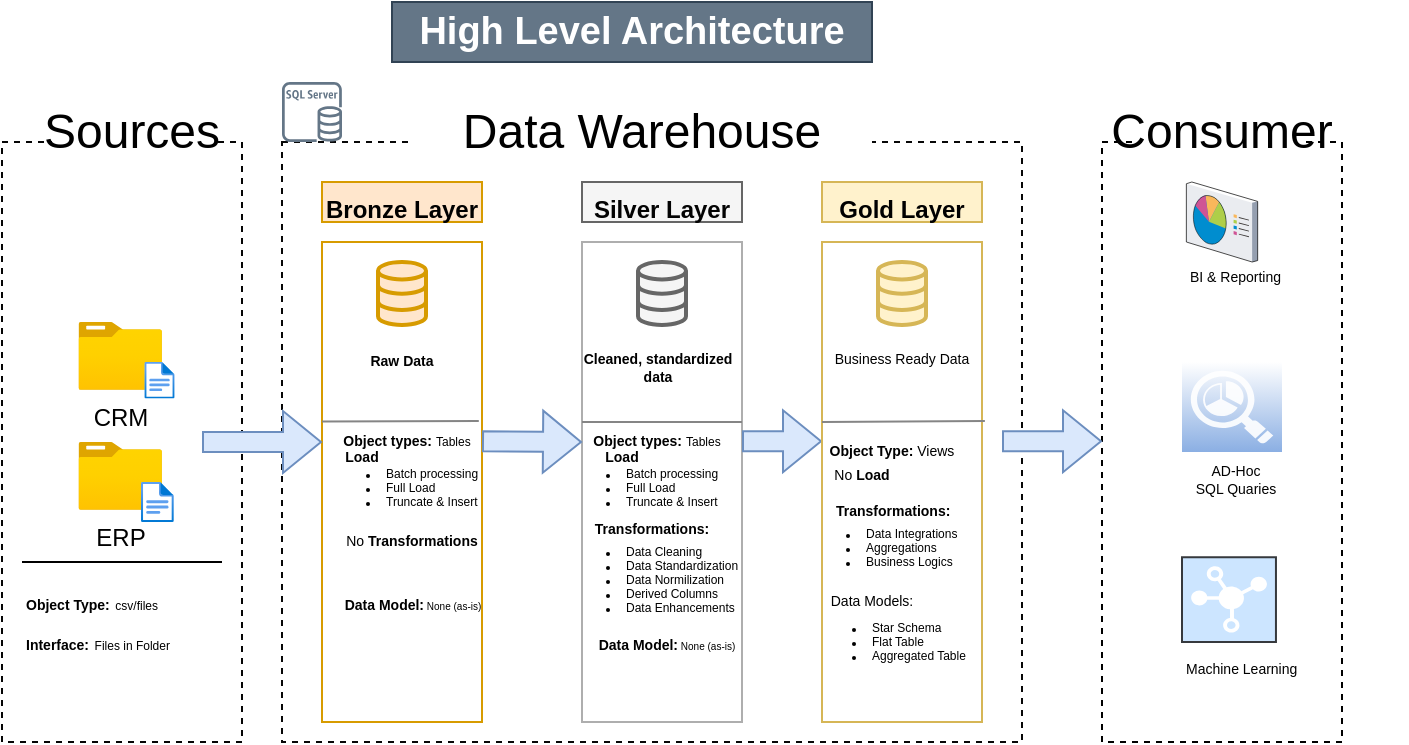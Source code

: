<mxfile version="27.0.9">
  <diagram name="Page-1" id="mZWKvXX2750u2gbbrLV3">
    <mxGraphModel dx="684" dy="401" grid="1" gridSize="10" guides="1" tooltips="1" connect="1" arrows="1" fold="1" page="1" pageScale="1" pageWidth="850" pageHeight="1100" math="0" shadow="0">
      <root>
        <mxCell id="0" />
        <mxCell id="1" parent="0" />
        <mxCell id="aH_6M-BNbj2o4Ep79qbO-80" value="" style="group" parent="1" vertex="1" connectable="0">
          <mxGeometry x="360" y="130" width="110" height="270" as="geometry" />
        </mxCell>
        <mxCell id="aH_6M-BNbj2o4Ep79qbO-42" value="" style="rounded=0;whiteSpace=wrap;html=1;fillColor=none;strokeColor=#AEAEAE;fontSize=20;" parent="aH_6M-BNbj2o4Ep79qbO-80" vertex="1">
          <mxGeometry x="20" y="30" width="80" height="240" as="geometry" />
        </mxCell>
        <mxCell id="aH_6M-BNbj2o4Ep79qbO-12" value="&lt;span style=&quot;font-size: 12px;&quot;&gt;Silver Layer&lt;/span&gt;" style="rounded=0;whiteSpace=wrap;html=1;fillColor=#f5f5f5;strokeColor=#666666;fontSize=20;fontColor=#030303;fontStyle=1" parent="aH_6M-BNbj2o4Ep79qbO-80" vertex="1">
          <mxGeometry x="20" width="80" height="20" as="geometry" />
        </mxCell>
        <mxCell id="aH_6M-BNbj2o4Ep79qbO-36" value="Cleaned, standardized data" style="text;html=1;align=center;verticalAlign=middle;whiteSpace=wrap;rounded=0;fontSize=7;fontStyle=1" parent="aH_6M-BNbj2o4Ep79qbO-80" vertex="1">
          <mxGeometry x="17.5" y="82.39" width="80" height="21.74" as="geometry" />
        </mxCell>
        <mxCell id="aH_6M-BNbj2o4Ep79qbO-45" value="" style="html=1;verticalLabelPosition=bottom;align=center;labelBackgroundColor=#ffffff;verticalAlign=top;strokeWidth=2;strokeColor=#666666;shadow=0;dashed=0;shape=mxgraph.ios7.icons.data;fillColor=#f5f5f5;fontColor=#333333;" parent="aH_6M-BNbj2o4Ep79qbO-80" vertex="1">
          <mxGeometry x="48" y="40" width="24" height="31.51" as="geometry" />
        </mxCell>
        <mxCell id="aH_6M-BNbj2o4Ep79qbO-46" value="&lt;b&gt;Object types:&lt;/b&gt; &lt;font style=&quot;font-size: 6px;&quot;&gt;Tables&lt;/font&gt;" style="text;html=1;align=center;verticalAlign=middle;whiteSpace=wrap;rounded=0;fontSize=7;" parent="aH_6M-BNbj2o4Ep79qbO-80" vertex="1">
          <mxGeometry x="20" y="125" width="75" height="10" as="geometry" />
        </mxCell>
        <mxCell id="aH_6M-BNbj2o4Ep79qbO-48" value="&lt;ul&gt;&lt;li&gt;&lt;font&gt;Batch processing&lt;/font&gt;&lt;/li&gt;&lt;li&gt;&lt;font&gt;Full Load&lt;/font&gt;&lt;/li&gt;&lt;li&gt;&lt;font&gt;Truncate &amp;amp; Insert&lt;/font&gt;&lt;/li&gt;&lt;/ul&gt;" style="text;html=1;align=left;verticalAlign=middle;whiteSpace=wrap;rounded=0;fillColor=none;fontSize=6;" parent="aH_6M-BNbj2o4Ep79qbO-80" vertex="1">
          <mxGeometry y="150" width="110" height="5" as="geometry" />
        </mxCell>
        <mxCell id="aH_6M-BNbj2o4Ep79qbO-50" value="Transformations:" style="text;html=1;align=center;verticalAlign=middle;whiteSpace=wrap;rounded=0;fontSize=7;fontStyle=1" parent="aH_6M-BNbj2o4Ep79qbO-80" vertex="1">
          <mxGeometry x="15" y="163.91" width="80" height="20" as="geometry" />
        </mxCell>
        <mxCell id="aH_6M-BNbj2o4Ep79qbO-51" value="&lt;ul&gt;&lt;li&gt;Data Cleaning&lt;/li&gt;&lt;li&gt;Data Standardization&lt;/li&gt;&lt;li&gt;Data Normilization&lt;/li&gt;&lt;li&gt;Derived Columns&lt;/li&gt;&lt;li&gt;Data Enhancements&lt;/li&gt;&lt;/ul&gt;" style="text;html=1;align=left;verticalAlign=middle;whiteSpace=wrap;rounded=0;fontSize=6;" parent="aH_6M-BNbj2o4Ep79qbO-80" vertex="1">
          <mxGeometry y="183.91" width="100" height="30" as="geometry" />
        </mxCell>
        <mxCell id="aH_6M-BNbj2o4Ep79qbO-53" value="&lt;font style=&quot;font-size: 7px;&quot;&gt;&lt;b&gt;Data Model:&lt;/b&gt;&lt;/font&gt;&lt;font style=&quot;font-size: 5px;&quot;&gt; &lt;font style=&quot;&quot;&gt;None (as-is)&lt;/font&gt;&lt;/font&gt;" style="text;html=1;align=center;verticalAlign=middle;whiteSpace=wrap;rounded=0;" parent="aH_6M-BNbj2o4Ep79qbO-80" vertex="1">
          <mxGeometry x="25" y="215" width="75" height="30" as="geometry" />
        </mxCell>
        <mxCell id="aH_6M-BNbj2o4Ep79qbO-4" value="" style="rounded=0;whiteSpace=wrap;html=1;fillColor=none;strokeColor=#070707;fontSize=20;dashed=1;" parent="1" vertex="1">
          <mxGeometry x="230" y="110" width="370" height="300" as="geometry" />
        </mxCell>
        <mxCell id="aH_6M-BNbj2o4Ep79qbO-1" value="High Level Architecture" style="text;html=1;align=center;verticalAlign=middle;whiteSpace=wrap;rounded=0;fillColor=#647687;fontStyle=1;fontSize=19;fontColor=#ffffff;strokeColor=#314354;" parent="1" vertex="1">
          <mxGeometry x="285" y="40" width="240" height="30" as="geometry" />
        </mxCell>
        <mxCell id="aH_6M-BNbj2o4Ep79qbO-5" value="Data Warehouse" style="rounded=0;whiteSpace=wrap;html=1;fillColor=default;strokeColor=none;fontSize=24;" parent="1" vertex="1">
          <mxGeometry x="295" y="90" width="230" height="30" as="geometry" />
        </mxCell>
        <mxCell id="aH_6M-BNbj2o4Ep79qbO-6" value="" style="rounded=0;whiteSpace=wrap;html=1;fillColor=none;strokeColor=default;glass=0;dashed=1;" parent="1" vertex="1">
          <mxGeometry x="640" y="110" width="120" height="300" as="geometry" />
        </mxCell>
        <mxCell id="aH_6M-BNbj2o4Ep79qbO-8" value="&lt;font style=&quot;font-size: 12px;&quot;&gt;Bronze Layer&lt;/font&gt;" style="rounded=0;whiteSpace=wrap;html=1;fillColor=#ffe6cc;strokeColor=#d79b00;fontSize=20;fontStyle=1" parent="1" vertex="1">
          <mxGeometry x="250" y="130" width="80" height="20" as="geometry" />
        </mxCell>
        <mxCell id="aH_6M-BNbj2o4Ep79qbO-10" value="" style="rounded=0;whiteSpace=wrap;html=1;fillColor=none;strokeColor=#d79b00;fontSize=20;" parent="1" vertex="1">
          <mxGeometry x="250" y="160" width="80" height="240" as="geometry" />
        </mxCell>
        <mxCell id="aH_6M-BNbj2o4Ep79qbO-31" value="" style="html=1;verticalLabelPosition=bottom;align=center;labelBackgroundColor=#ffffff;verticalAlign=top;strokeWidth=2;strokeColor=#d79b00;shadow=0;dashed=0;shape=mxgraph.ios7.icons.data;fillColor=#ffe6cc;" parent="1" vertex="1">
          <mxGeometry x="278" y="170" width="24" height="31.51" as="geometry" />
        </mxCell>
        <mxCell id="aH_6M-BNbj2o4Ep79qbO-34" value="Raw Data" style="text;html=1;align=center;verticalAlign=middle;whiteSpace=wrap;rounded=0;fontSize=7;fontStyle=1" parent="1" vertex="1">
          <mxGeometry x="260" y="210" width="60" height="20" as="geometry" />
        </mxCell>
        <mxCell id="aH_6M-BNbj2o4Ep79qbO-38" value="" style="endArrow=none;html=1;rounded=0;entryX=-0.012;entryY=0.524;entryDx=0;entryDy=0;entryPerimeter=0;strokeColor=light-dark(#858585, #ededed);exitX=0.98;exitY=0.373;exitDx=0;exitDy=0;exitPerimeter=0;" parent="1" source="aH_6M-BNbj2o4Ep79qbO-10" edge="1">
          <mxGeometry width="50" height="50" relative="1" as="geometry">
            <mxPoint x="326.96" y="249.62" as="sourcePoint" />
            <mxPoint x="250.0" y="249.81" as="targetPoint" />
          </mxGeometry>
        </mxCell>
        <mxCell id="aH_6M-BNbj2o4Ep79qbO-47" value="&lt;font&gt;Load&lt;/font&gt;" style="text;html=1;align=center;verticalAlign=middle;whiteSpace=wrap;rounded=0;fontStyle=1;fontSize=7;" parent="1" vertex="1">
          <mxGeometry x="370" y="265" width="60" height="5" as="geometry" />
        </mxCell>
        <mxCell id="aH_6M-BNbj2o4Ep79qbO-56" value="&lt;b&gt;Object types:&lt;/b&gt; &lt;font style=&quot;font-size: 6px;&quot;&gt;Tables&lt;/font&gt;" style="text;html=1;align=center;verticalAlign=middle;whiteSpace=wrap;rounded=0;fontSize=7;" parent="1" vertex="1">
          <mxGeometry x="255" y="255" width="75" height="10" as="geometry" />
        </mxCell>
        <mxCell id="aH_6M-BNbj2o4Ep79qbO-57" value="&lt;font&gt;Load&lt;/font&gt;" style="text;html=1;align=center;verticalAlign=middle;whiteSpace=wrap;rounded=0;fontStyle=1;fontSize=7;" parent="1" vertex="1">
          <mxGeometry x="240" y="265" width="60" height="5" as="geometry" />
        </mxCell>
        <mxCell id="aH_6M-BNbj2o4Ep79qbO-58" value="&lt;ul&gt;&lt;li&gt;&lt;font&gt;Batch processing&lt;/font&gt;&lt;/li&gt;&lt;li&gt;&lt;font&gt;Full Load&lt;/font&gt;&lt;/li&gt;&lt;li&gt;&lt;font&gt;Truncate &amp;amp; Insert&lt;/font&gt;&lt;/li&gt;&lt;/ul&gt;" style="text;html=1;align=left;verticalAlign=middle;whiteSpace=wrap;rounded=0;fillColor=none;fontSize=6;" parent="1" vertex="1">
          <mxGeometry x="240" y="280" width="110" height="5" as="geometry" />
        </mxCell>
        <mxCell id="aH_6M-BNbj2o4Ep79qbO-59" value="&lt;span style=&quot;font-weight: normal;&quot;&gt;No&lt;/span&gt; Transformations" style="text;html=1;align=center;verticalAlign=middle;whiteSpace=wrap;rounded=0;fontSize=7;fontStyle=1" parent="1" vertex="1">
          <mxGeometry x="255" y="300" width="80" height="20" as="geometry" />
        </mxCell>
        <mxCell id="aH_6M-BNbj2o4Ep79qbO-60" value="&lt;font style=&quot;font-size: 7px;&quot;&gt;&lt;b&gt;Data Model:&lt;/b&gt;&lt;/font&gt;&lt;font style=&quot;font-size: 5px;&quot;&gt; &lt;font style=&quot;&quot;&gt;None (as-is)&lt;/font&gt;&lt;/font&gt;" style="text;html=1;align=center;verticalAlign=middle;whiteSpace=wrap;rounded=0;" parent="1" vertex="1">
          <mxGeometry x="257.5" y="325" width="75" height="30" as="geometry" />
        </mxCell>
        <mxCell id="aH_6M-BNbj2o4Ep79qbO-67" value="" style="verticalLabelPosition=bottom;sketch=0;aspect=fixed;html=1;verticalAlign=top;strokeColor=none;align=center;outlineConnect=0;shape=mxgraph.citrix.reporting;" parent="1" vertex="1">
          <mxGeometry x="682.18" y="130" width="35.65" height="40" as="geometry" />
        </mxCell>
        <mxCell id="aH_6M-BNbj2o4Ep79qbO-68" value="" style="shadow=0;dashed=0;html=1;fillColor=default;labelPosition=center;verticalLabelPosition=bottom;verticalAlign=top;align=center;outlineConnect=0;shape=mxgraph.veeam.reporting;strokeColor=none;gradientColor=#7ea6e0;opacity=90;" parent="1" vertex="1">
          <mxGeometry x="680" y="220" width="50" height="45" as="geometry" />
        </mxCell>
        <mxCell id="aH_6M-BNbj2o4Ep79qbO-69" value="BI &amp;amp; Reporting" style="text;html=1;align=left;verticalAlign=middle;whiteSpace=wrap;rounded=0;fontSize=7;" parent="1" vertex="1">
          <mxGeometry x="682.18" y="170" width="110" height="16" as="geometry" />
        </mxCell>
        <mxCell id="aH_6M-BNbj2o4Ep79qbO-70" value="AD-Hoc&lt;div&gt;SQL Quaries&lt;/div&gt;" style="text;html=1;align=center;verticalAlign=middle;whiteSpace=wrap;rounded=0;fontSize=7;" parent="1" vertex="1">
          <mxGeometry x="667.18" y="274.46" width="80" height="10" as="geometry" />
        </mxCell>
        <mxCell id="aH_6M-BNbj2o4Ep79qbO-74" value="Machine Learning" style="text;html=1;align=left;verticalAlign=middle;whiteSpace=wrap;rounded=0;fontSize=7;" parent="1" vertex="1">
          <mxGeometry x="680" y="366" width="79.18" height="15" as="geometry" />
        </mxCell>
        <mxCell id="aH_6M-BNbj2o4Ep79qbO-75" value="" style="pointerEvents=1;shadow=0;dashed=0;html=1;strokeColor=#36393d;fillColor=#cce5ff;labelPosition=center;verticalLabelPosition=bottom;verticalAlign=top;align=center;outlineConnect=0;shape=mxgraph.veeam.dr_site;" parent="1" vertex="1">
          <mxGeometry x="680" y="317.6" width="46.98" height="42.4" as="geometry" />
        </mxCell>
        <mxCell id="aH_6M-BNbj2o4Ep79qbO-77" value="" style="group" parent="1" vertex="1" connectable="0">
          <mxGeometry x="90" y="110" width="130" height="300" as="geometry" />
        </mxCell>
        <mxCell id="aH_6M-BNbj2o4Ep79qbO-2" value="" style="rounded=0;whiteSpace=wrap;html=1;fillColor=none;strokeColor=#050505;dashed=1;" parent="aH_6M-BNbj2o4Ep79qbO-77" vertex="1">
          <mxGeometry width="120" height="300" as="geometry" />
        </mxCell>
        <mxCell id="aH_6M-BNbj2o4Ep79qbO-19" value="CRM" style="image;aspect=fixed;html=1;points=[];align=center;fontSize=12;image=img/lib/azure2/general/Folder_Blank.svg;" parent="aH_6M-BNbj2o4Ep79qbO-77" vertex="1">
          <mxGeometry x="38.21" y="90" width="41.79" height="33.91" as="geometry" />
        </mxCell>
        <mxCell id="aH_6M-BNbj2o4Ep79qbO-17" value="" style="aspect=fixed;html=1;align=center;fontSize=12;image=img/lib/azure2/general/File.svg;shape=image;labelBackgroundColor=default;verticalAlign=top;verticalLabelPosition=bottom;points=[];" parent="aH_6M-BNbj2o4Ep79qbO-77" vertex="1">
          <mxGeometry x="67.5" y="110" width="22.5" height="18.26" as="geometry" />
        </mxCell>
        <mxCell id="aH_6M-BNbj2o4Ep79qbO-20" value="ERP" style="image;aspect=fixed;html=1;points=[];align=center;fontSize=12;image=img/lib/azure2/general/Folder_Blank.svg;" parent="aH_6M-BNbj2o4Ep79qbO-77" vertex="1">
          <mxGeometry x="38.21" y="150" width="41.79" height="33.91" as="geometry" />
        </mxCell>
        <mxCell id="aH_6M-BNbj2o4Ep79qbO-22" value="" style="aspect=fixed;html=1;align=center;fontSize=12;image=img/lib/azure2/general/File.svg;shape=image;labelBackgroundColor=default;verticalAlign=top;verticalLabelPosition=bottom;points=[];" parent="aH_6M-BNbj2o4Ep79qbO-77" vertex="1">
          <mxGeometry x="65.36" y="170" width="24.64" height="20" as="geometry" />
        </mxCell>
        <mxCell id="aH_6M-BNbj2o4Ep79qbO-26" value="" style="endArrow=none;html=1;rounded=0;" parent="aH_6M-BNbj2o4Ep79qbO-77" edge="1">
          <mxGeometry width="50" height="50" relative="1" as="geometry">
            <mxPoint x="110" y="210" as="sourcePoint" />
            <mxPoint x="10" y="210" as="targetPoint" />
          </mxGeometry>
        </mxCell>
        <mxCell id="aH_6M-BNbj2o4Ep79qbO-27" value="&lt;font style=&quot;font-size: 7px;&quot;&gt;Object Type:&lt;/font&gt; &lt;span style=&quot;font-weight: normal;&quot;&gt;&lt;font style=&quot;font-size: 6px;&quot;&gt;csv/files&lt;/font&gt;&lt;/span&gt;" style="text;html=1;align=left;verticalAlign=middle;whiteSpace=wrap;rounded=0;fontStyle=1;fontSize=10;" parent="aH_6M-BNbj2o4Ep79qbO-77" vertex="1">
          <mxGeometry x="10" y="220" width="120" height="20" as="geometry" />
        </mxCell>
        <mxCell id="aH_6M-BNbj2o4Ep79qbO-29" value="&lt;font style=&quot;font-size: 7px;&quot;&gt;Interface:&lt;/font&gt;&lt;span style=&quot;font-weight: normal;&quot;&gt; &lt;font style=&quot;font-size: 6px;&quot;&gt;Files in Folder&lt;/font&gt;&lt;/span&gt;" style="text;html=1;align=left;verticalAlign=middle;whiteSpace=wrap;rounded=0;fontStyle=1;fontSize=10;" parent="aH_6M-BNbj2o4Ep79qbO-77" vertex="1">
          <mxGeometry x="10" y="240" width="120" height="20" as="geometry" />
        </mxCell>
        <mxCell id="aH_6M-BNbj2o4Ep79qbO-76" value="" style="shape=flexArrow;endArrow=classic;html=1;rounded=0;fillColor=#dae8fc;strokeColor=#6c8ebf;" parent="aH_6M-BNbj2o4Ep79qbO-77" edge="1">
          <mxGeometry width="50" height="50" relative="1" as="geometry">
            <mxPoint x="100" y="150" as="sourcePoint" />
            <mxPoint x="160" y="150" as="targetPoint" />
          </mxGeometry>
        </mxCell>
        <mxCell id="aH_6M-BNbj2o4Ep79qbO-79" value="" style="shape=flexArrow;endArrow=classic;html=1;rounded=0;fillColor=#dae8fc;strokeColor=#6c8ebf;" parent="1" edge="1">
          <mxGeometry width="50" height="50" relative="1" as="geometry">
            <mxPoint x="460" y="259.62" as="sourcePoint" />
            <mxPoint x="500" y="259.62" as="targetPoint" />
          </mxGeometry>
        </mxCell>
        <mxCell id="aH_6M-BNbj2o4Ep79qbO-78" value="" style="shape=flexArrow;endArrow=classic;html=1;rounded=0;fillColor=#dae8fc;strokeColor=#6c8ebf;" parent="1" edge="1">
          <mxGeometry width="50" height="50" relative="1" as="geometry">
            <mxPoint x="330" y="259.62" as="sourcePoint" />
            <mxPoint x="380" y="260" as="targetPoint" />
          </mxGeometry>
        </mxCell>
        <mxCell id="aH_6M-BNbj2o4Ep79qbO-81" value="" style="endArrow=none;html=1;rounded=0;strokeColor=light-dark(#858585, #ededed);" parent="1" edge="1">
          <mxGeometry width="50" height="50" relative="1" as="geometry">
            <mxPoint x="460" y="250" as="sourcePoint" />
            <mxPoint x="380" y="250" as="targetPoint" />
          </mxGeometry>
        </mxCell>
        <mxCell id="aH_6M-BNbj2o4Ep79qbO-83" value="" style="shape=flexArrow;endArrow=classic;html=1;rounded=0;fillColor=#dae8fc;strokeColor=#6c8ebf;" parent="1" edge="1">
          <mxGeometry width="50" height="50" relative="1" as="geometry">
            <mxPoint x="590" y="259.62" as="sourcePoint" />
            <mxPoint x="640" y="259.62" as="targetPoint" />
          </mxGeometry>
        </mxCell>
        <mxCell id="aH_6M-BNbj2o4Ep79qbO-84" value="" style="group" parent="1" vertex="1" connectable="0">
          <mxGeometry x="480" y="130" width="120" height="270" as="geometry" />
        </mxCell>
        <mxCell id="aH_6M-BNbj2o4Ep79qbO-13" value="" style="rounded=0;whiteSpace=wrap;html=1;fillColor=none;strokeColor=#d6b656;fontSize=20;" parent="aH_6M-BNbj2o4Ep79qbO-84" vertex="1">
          <mxGeometry x="20" y="30" width="80" height="240" as="geometry" />
        </mxCell>
        <mxCell id="aH_6M-BNbj2o4Ep79qbO-14" value="&lt;span style=&quot;font-size: 12px;&quot;&gt;Gold Layer&lt;/span&gt;" style="rounded=0;whiteSpace=wrap;html=1;fillColor=#fff2cc;strokeColor=#d6b656;fontSize=20;fontStyle=1" parent="aH_6M-BNbj2o4Ep79qbO-84" vertex="1">
          <mxGeometry x="20" width="80" height="20" as="geometry" />
        </mxCell>
        <mxCell id="aH_6M-BNbj2o4Ep79qbO-35" value="Business Ready Data" style="text;html=1;align=center;verticalAlign=middle;whiteSpace=wrap;rounded=0;fontSize=7;fontStyle=0" parent="aH_6M-BNbj2o4Ep79qbO-84" vertex="1">
          <mxGeometry x="20" y="78.26" width="80" height="21.74" as="geometry" />
        </mxCell>
        <mxCell id="aH_6M-BNbj2o4Ep79qbO-44" value="" style="html=1;verticalLabelPosition=bottom;align=center;labelBackgroundColor=#ffffff;verticalAlign=top;strokeWidth=2;strokeColor=#d6b656;shadow=0;dashed=0;shape=mxgraph.ios7.icons.data;fillColor=#fff2cc;" parent="aH_6M-BNbj2o4Ep79qbO-84" vertex="1">
          <mxGeometry x="48" y="40" width="24" height="31.51" as="geometry" />
        </mxCell>
        <mxCell id="aH_6M-BNbj2o4Ep79qbO-61" value="&lt;font style=&quot;font-size: 7px;&quot;&gt;&lt;b&gt;Object Type:&lt;/b&gt; Views&lt;/font&gt;" style="text;html=1;align=center;verticalAlign=middle;whiteSpace=wrap;rounded=0;" parent="aH_6M-BNbj2o4Ep79qbO-84" vertex="1">
          <mxGeometry x="10" y="125" width="90" height="15" as="geometry" />
        </mxCell>
        <mxCell id="aH_6M-BNbj2o4Ep79qbO-62" value="&lt;font&gt;&lt;span style=&quot;font-weight: normal;&quot;&gt;No &lt;/span&gt;Load&lt;/font&gt;" style="text;html=1;align=center;verticalAlign=middle;whiteSpace=wrap;rounded=0;fontStyle=1;fontSize=7;" parent="aH_6M-BNbj2o4Ep79qbO-84" vertex="1">
          <mxGeometry x="10" y="144.46" width="60" height="5.54" as="geometry" />
        </mxCell>
        <mxCell id="aH_6M-BNbj2o4Ep79qbO-63" value="Transformations:" style="text;html=1;align=left;verticalAlign=middle;whiteSpace=wrap;rounded=0;fontSize=7;fontStyle=1" parent="aH_6M-BNbj2o4Ep79qbO-84" vertex="1">
          <mxGeometry x="25" y="155" width="70" height="20" as="geometry" />
        </mxCell>
        <mxCell id="aH_6M-BNbj2o4Ep79qbO-64" value="&lt;ul&gt;&lt;li&gt;&lt;span style=&quot;background-color: transparent; color: light-dark(rgb(0, 0, 0), rgb(255, 255, 255));&quot;&gt;Data Integrations&lt;/span&gt;&lt;/li&gt;&lt;li&gt;&lt;span style=&quot;background-color: transparent; color: light-dark(rgb(0, 0, 0), rgb(255, 255, 255));&quot;&gt;Aggregations&lt;/span&gt;&lt;/li&gt;&lt;li&gt;&lt;span style=&quot;background-color: transparent; color: light-dark(rgb(0, 0, 0), rgb(255, 255, 255));&quot;&gt;Business Logics&lt;/span&gt;&lt;/li&gt;&lt;/ul&gt;" style="text;html=1;align=left;verticalAlign=middle;whiteSpace=wrap;rounded=0;fontSize=6;fontStyle=0" parent="aH_6M-BNbj2o4Ep79qbO-84" vertex="1">
          <mxGeometry y="170" width="120" height="25" as="geometry" />
        </mxCell>
        <mxCell id="aH_6M-BNbj2o4Ep79qbO-65" value="Data Models:" style="text;html=1;align=center;verticalAlign=middle;whiteSpace=wrap;rounded=0;fontSize=7;" parent="aH_6M-BNbj2o4Ep79qbO-84" vertex="1">
          <mxGeometry x="10" y="200" width="70" height="20" as="geometry" />
        </mxCell>
        <mxCell id="aH_6M-BNbj2o4Ep79qbO-66" value="&lt;ul&gt;&lt;li&gt;&lt;font&gt;Star Schema&lt;/font&gt;&lt;/li&gt;&lt;li&gt;&lt;font&gt;Flat Table&lt;/font&gt;&lt;/li&gt;&lt;li&gt;&lt;font&gt;Aggregated Table&lt;/font&gt;&lt;/li&gt;&lt;/ul&gt;" style="text;html=1;align=left;verticalAlign=middle;whiteSpace=wrap;rounded=0;fontSize=6;" parent="aH_6M-BNbj2o4Ep79qbO-84" vertex="1">
          <mxGeometry x="2.5" y="215" width="105" height="30" as="geometry" />
        </mxCell>
        <mxCell id="aH_6M-BNbj2o4Ep79qbO-82" value="" style="endArrow=none;html=1;rounded=0;strokeColor=light-dark(#858585, #ededed);exitX=1.018;exitY=0.373;exitDx=0;exitDy=0;exitPerimeter=0;entryX=0;entryY=0.375;entryDx=0;entryDy=0;entryPerimeter=0;" parent="aH_6M-BNbj2o4Ep79qbO-84" source="aH_6M-BNbj2o4Ep79qbO-13" target="aH_6M-BNbj2o4Ep79qbO-13" edge="1">
          <mxGeometry width="50" height="50" relative="1" as="geometry">
            <mxPoint x="100" y="124.23" as="sourcePoint" />
            <mxPoint x="30" y="120" as="targetPoint" />
          </mxGeometry>
        </mxCell>
        <mxCell id="aH_6M-BNbj2o4Ep79qbO-3" value="Sources" style="rounded=0;whiteSpace=wrap;html=1;fillColor=default;strokeColor=none;fontSize=24;" parent="1" vertex="1">
          <mxGeometry x="115" y="90" width="80" height="30" as="geometry" />
        </mxCell>
        <mxCell id="aH_6M-BNbj2o4Ep79qbO-7" value="Consumer" style="rounded=0;whiteSpace=wrap;html=1;fillColor=default;strokeColor=none;fontSize=24;align=center;" parent="1" vertex="1">
          <mxGeometry x="660" y="90" width="80" height="30" as="geometry" />
        </mxCell>
        <mxCell id="aH_6M-BNbj2o4Ep79qbO-86" value="" style="sketch=0;outlineConnect=0;fillColor=#647687;strokeColor=#314354;dashed=0;verticalLabelPosition=bottom;verticalAlign=top;align=center;html=1;fontSize=12;fontStyle=0;aspect=fixed;pointerEvents=1;shape=mxgraph.aws4.rds_sql_server_instance;fontColor=#ffffff;" parent="1" vertex="1">
          <mxGeometry x="230" y="80" width="30" height="30" as="geometry" />
        </mxCell>
      </root>
    </mxGraphModel>
  </diagram>
</mxfile>
